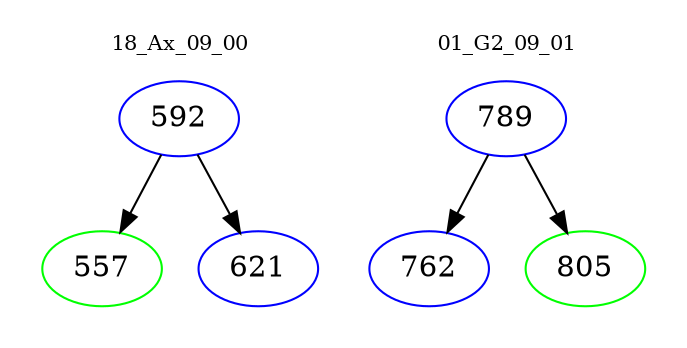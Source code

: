 digraph{
subgraph cluster_0 {
color = white
label = "18_Ax_09_00";
fontsize=10;
T0_592 [label="592", color="blue"]
T0_592 -> T0_557 [color="black"]
T0_557 [label="557", color="green"]
T0_592 -> T0_621 [color="black"]
T0_621 [label="621", color="blue"]
}
subgraph cluster_1 {
color = white
label = "01_G2_09_01";
fontsize=10;
T1_789 [label="789", color="blue"]
T1_789 -> T1_762 [color="black"]
T1_762 [label="762", color="blue"]
T1_789 -> T1_805 [color="black"]
T1_805 [label="805", color="green"]
}
}
